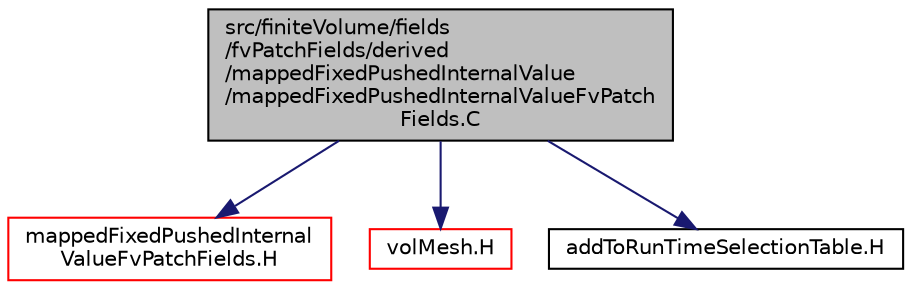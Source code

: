 digraph "src/finiteVolume/fields/fvPatchFields/derived/mappedFixedPushedInternalValue/mappedFixedPushedInternalValueFvPatchFields.C"
{
  bgcolor="transparent";
  edge [fontname="Helvetica",fontsize="10",labelfontname="Helvetica",labelfontsize="10"];
  node [fontname="Helvetica",fontsize="10",shape=record];
  Node0 [label="src/finiteVolume/fields\l/fvPatchFields/derived\l/mappedFixedPushedInternalValue\l/mappedFixedPushedInternalValueFvPatch\lFields.C",height=0.2,width=0.4,color="black", fillcolor="grey75", style="filled", fontcolor="black"];
  Node0 -> Node1 [color="midnightblue",fontsize="10",style="solid",fontname="Helvetica"];
  Node1 [label="mappedFixedPushedInternal\lValueFvPatchFields.H",height=0.2,width=0.4,color="red",URL="$a02210.html"];
  Node0 -> Node211 [color="midnightblue",fontsize="10",style="solid",fontname="Helvetica"];
  Node211 [label="volMesh.H",height=0.2,width=0.4,color="red",URL="$a04541.html"];
  Node0 -> Node292 [color="midnightblue",fontsize="10",style="solid",fontname="Helvetica"];
  Node292 [label="addToRunTimeSelectionTable.H",height=0.2,width=0.4,color="black",URL="$a09989.html",tooltip="Macros for easy insertion into run-time selection tables. "];
}
